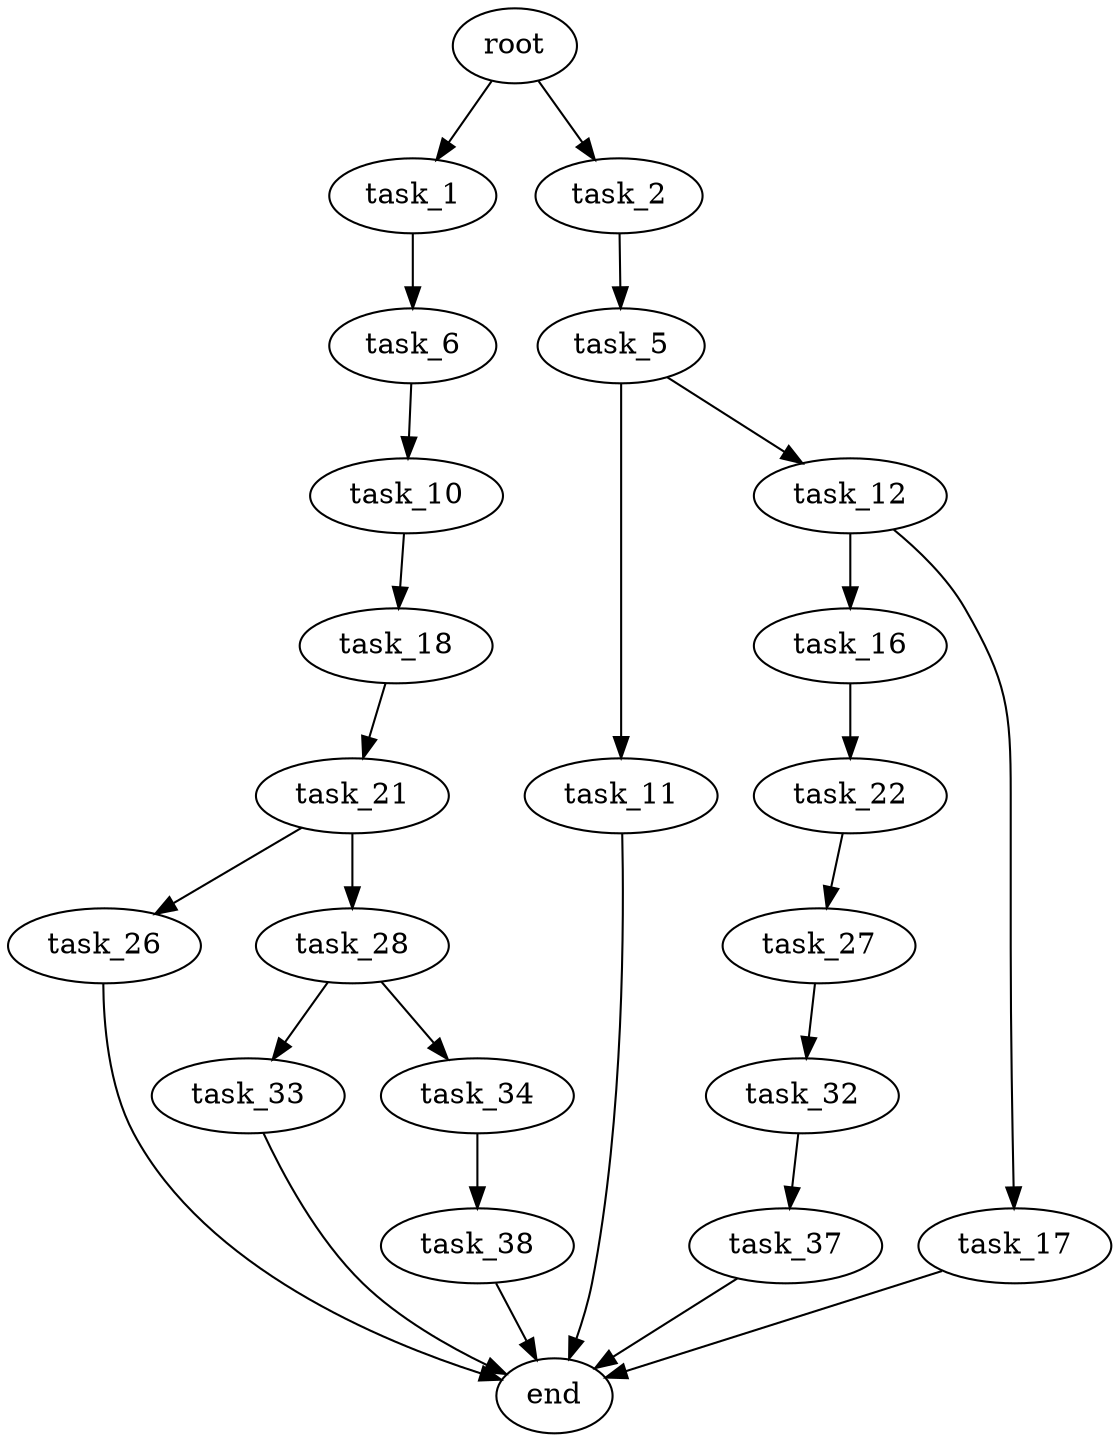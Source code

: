 digraph G {
  root [size="0.000000"];
  task_1 [size="10151147542.000000"];
  task_2 [size="8589934592.000000"];
  task_6 [size="368293445632.000000"];
  task_5 [size="1618441922.000000"];
  task_11 [size="364292989892.000000"];
  task_12 [size="12957540480.000000"];
  task_10 [size="782757789696.000000"];
  task_18 [size="95592300240.000000"];
  end [size="0.000000"];
  task_16 [size="896924997151.000000"];
  task_17 [size="44119342773.000000"];
  task_22 [size="8589934592.000000"];
  task_21 [size="1307239764.000000"];
  task_26 [size="1388224383.000000"];
  task_28 [size="10735403062.000000"];
  task_27 [size="20087742644.000000"];
  task_32 [size="231928233984.000000"];
  task_33 [size="231928233984.000000"];
  task_34 [size="28991029248.000000"];
  task_37 [size="10811484399.000000"];
  task_38 [size="23964029747.000000"];

  root -> task_1 [size="1.000000"];
  root -> task_2 [size="1.000000"];
  task_1 -> task_6 [size="209715200.000000"];
  task_2 -> task_5 [size="33554432.000000"];
  task_6 -> task_10 [size="411041792.000000"];
  task_5 -> task_11 [size="33554432.000000"];
  task_5 -> task_12 [size="33554432.000000"];
  task_11 -> end [size="1.000000"];
  task_12 -> task_16 [size="411041792.000000"];
  task_12 -> task_17 [size="411041792.000000"];
  task_10 -> task_18 [size="679477248.000000"];
  task_18 -> task_21 [size="134217728.000000"];
  task_16 -> task_22 [size="838860800.000000"];
  task_17 -> end [size="1.000000"];
  task_22 -> task_27 [size="33554432.000000"];
  task_21 -> task_26 [size="33554432.000000"];
  task_21 -> task_28 [size="33554432.000000"];
  task_26 -> end [size="1.000000"];
  task_28 -> task_33 [size="209715200.000000"];
  task_28 -> task_34 [size="209715200.000000"];
  task_27 -> task_32 [size="536870912.000000"];
  task_32 -> task_37 [size="301989888.000000"];
  task_33 -> end [size="1.000000"];
  task_34 -> task_38 [size="75497472.000000"];
  task_37 -> end [size="1.000000"];
  task_38 -> end [size="1.000000"];
}

